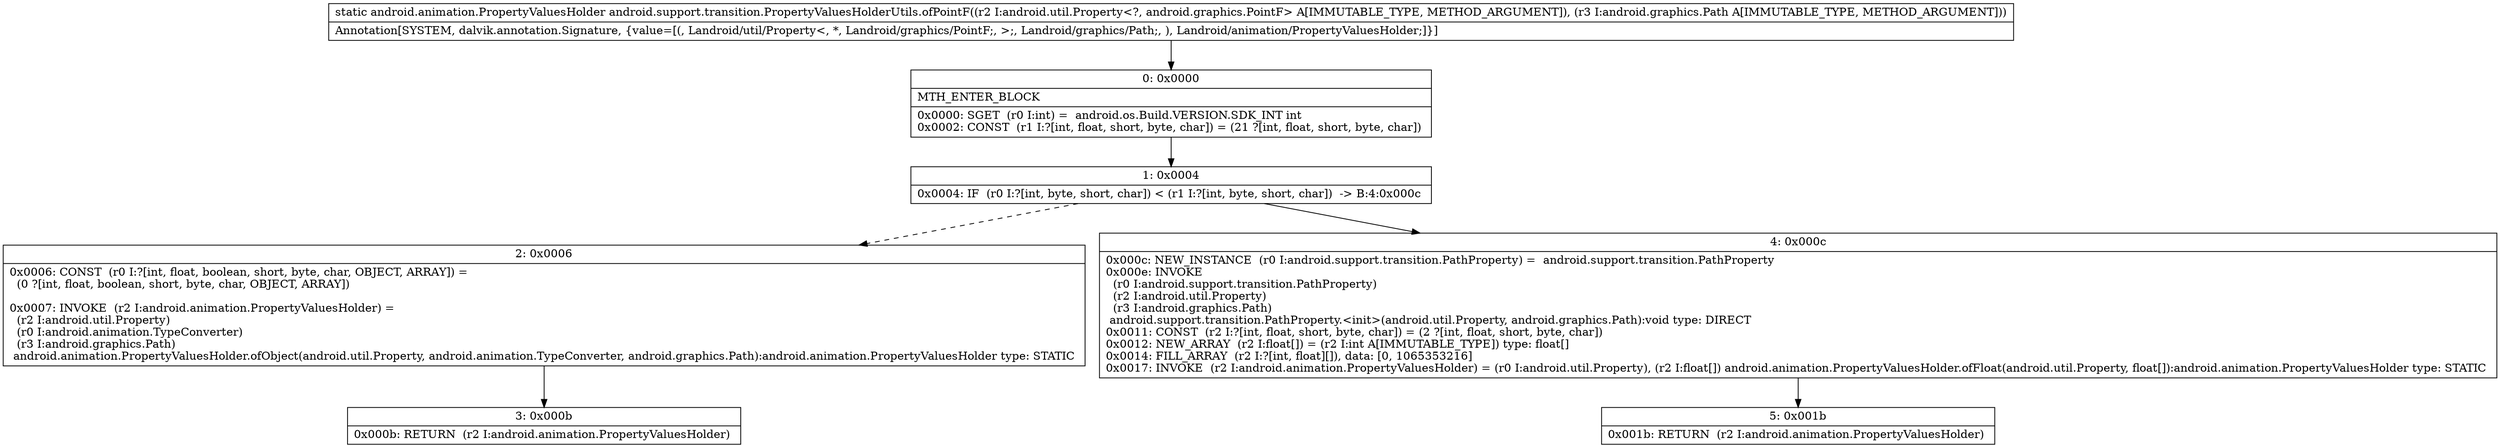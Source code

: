 digraph "CFG forandroid.support.transition.PropertyValuesHolderUtils.ofPointF(Landroid\/util\/Property;Landroid\/graphics\/Path;)Landroid\/animation\/PropertyValuesHolder;" {
Node_0 [shape=record,label="{0\:\ 0x0000|MTH_ENTER_BLOCK\l|0x0000: SGET  (r0 I:int) =  android.os.Build.VERSION.SDK_INT int \l0x0002: CONST  (r1 I:?[int, float, short, byte, char]) = (21 ?[int, float, short, byte, char]) \l}"];
Node_1 [shape=record,label="{1\:\ 0x0004|0x0004: IF  (r0 I:?[int, byte, short, char]) \< (r1 I:?[int, byte, short, char])  \-\> B:4:0x000c \l}"];
Node_2 [shape=record,label="{2\:\ 0x0006|0x0006: CONST  (r0 I:?[int, float, boolean, short, byte, char, OBJECT, ARRAY]) = \l  (0 ?[int, float, boolean, short, byte, char, OBJECT, ARRAY])\l \l0x0007: INVOKE  (r2 I:android.animation.PropertyValuesHolder) = \l  (r2 I:android.util.Property)\l  (r0 I:android.animation.TypeConverter)\l  (r3 I:android.graphics.Path)\l android.animation.PropertyValuesHolder.ofObject(android.util.Property, android.animation.TypeConverter, android.graphics.Path):android.animation.PropertyValuesHolder type: STATIC \l}"];
Node_3 [shape=record,label="{3\:\ 0x000b|0x000b: RETURN  (r2 I:android.animation.PropertyValuesHolder) \l}"];
Node_4 [shape=record,label="{4\:\ 0x000c|0x000c: NEW_INSTANCE  (r0 I:android.support.transition.PathProperty) =  android.support.transition.PathProperty \l0x000e: INVOKE  \l  (r0 I:android.support.transition.PathProperty)\l  (r2 I:android.util.Property)\l  (r3 I:android.graphics.Path)\l android.support.transition.PathProperty.\<init\>(android.util.Property, android.graphics.Path):void type: DIRECT \l0x0011: CONST  (r2 I:?[int, float, short, byte, char]) = (2 ?[int, float, short, byte, char]) \l0x0012: NEW_ARRAY  (r2 I:float[]) = (r2 I:int A[IMMUTABLE_TYPE]) type: float[] \l0x0014: FILL_ARRAY  (r2 I:?[int, float][]), data: [0, 1065353216] \l0x0017: INVOKE  (r2 I:android.animation.PropertyValuesHolder) = (r0 I:android.util.Property), (r2 I:float[]) android.animation.PropertyValuesHolder.ofFloat(android.util.Property, float[]):android.animation.PropertyValuesHolder type: STATIC \l}"];
Node_5 [shape=record,label="{5\:\ 0x001b|0x001b: RETURN  (r2 I:android.animation.PropertyValuesHolder) \l}"];
MethodNode[shape=record,label="{static android.animation.PropertyValuesHolder android.support.transition.PropertyValuesHolderUtils.ofPointF((r2 I:android.util.Property\<?, android.graphics.PointF\> A[IMMUTABLE_TYPE, METHOD_ARGUMENT]), (r3 I:android.graphics.Path A[IMMUTABLE_TYPE, METHOD_ARGUMENT]))  | Annotation[SYSTEM, dalvik.annotation.Signature, \{value=[(, Landroid\/util\/Property\<, *, Landroid\/graphics\/PointF;, \>;, Landroid\/graphics\/Path;, ), Landroid\/animation\/PropertyValuesHolder;]\}]\l}"];
MethodNode -> Node_0;
Node_0 -> Node_1;
Node_1 -> Node_2[style=dashed];
Node_1 -> Node_4;
Node_2 -> Node_3;
Node_4 -> Node_5;
}

